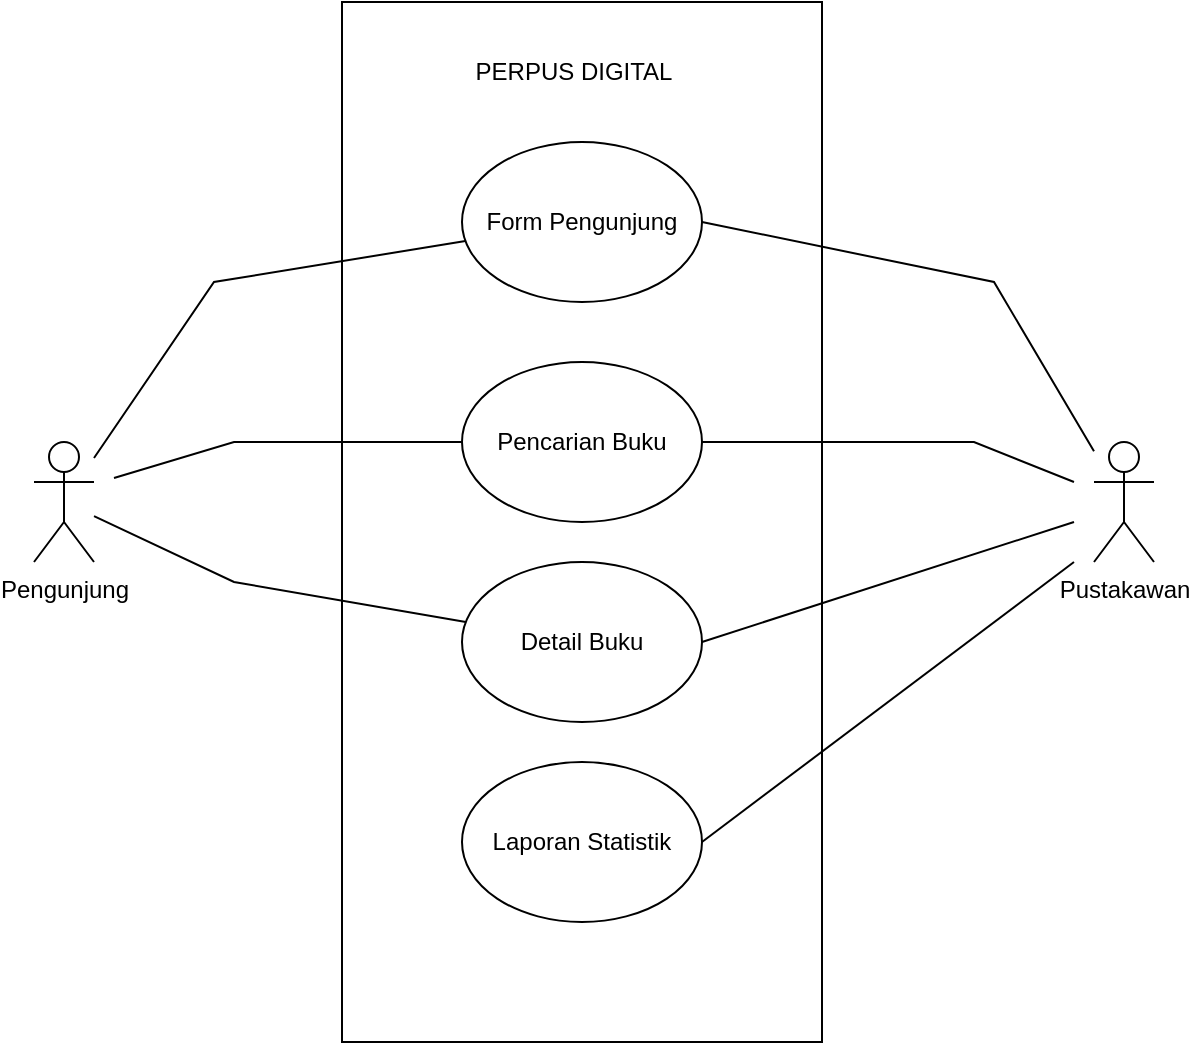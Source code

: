 <mxfile version="23.1.1" type="github">
  <diagram name="Page-1" id="Wi79J8BeK9dPmgo2jYjq">
    <mxGraphModel dx="1114" dy="600" grid="1" gridSize="10" guides="1" tooltips="1" connect="1" arrows="1" fold="1" page="1" pageScale="1" pageWidth="827" pageHeight="1169" math="0" shadow="0">
      <root>
        <mxCell id="0" />
        <mxCell id="1" parent="0" />
        <mxCell id="uiQMxK7Zm_on7CxGE4DX-2" value="" style="rounded=0;whiteSpace=wrap;html=1;" vertex="1" parent="1">
          <mxGeometry x="294" y="100" width="240" height="520" as="geometry" />
        </mxCell>
        <mxCell id="uiQMxK7Zm_on7CxGE4DX-3" value="Form Pengunjung" style="ellipse;whiteSpace=wrap;html=1;" vertex="1" parent="1">
          <mxGeometry x="354" y="170" width="120" height="80" as="geometry" />
        </mxCell>
        <mxCell id="uiQMxK7Zm_on7CxGE4DX-4" value="Pencarian Buku" style="ellipse;whiteSpace=wrap;html=1;" vertex="1" parent="1">
          <mxGeometry x="354" y="280" width="120" height="80" as="geometry" />
        </mxCell>
        <mxCell id="uiQMxK7Zm_on7CxGE4DX-5" value="Detail Buku" style="ellipse;whiteSpace=wrap;html=1;" vertex="1" parent="1">
          <mxGeometry x="354" y="380" width="120" height="80" as="geometry" />
        </mxCell>
        <mxCell id="uiQMxK7Zm_on7CxGE4DX-6" value="Laporan Statistik" style="ellipse;whiteSpace=wrap;html=1;" vertex="1" parent="1">
          <mxGeometry x="354" y="480" width="120" height="80" as="geometry" />
        </mxCell>
        <mxCell id="uiQMxK7Zm_on7CxGE4DX-8" value="PERPUS DIGITAL" style="text;html=1;strokeColor=none;fillColor=none;align=center;verticalAlign=middle;whiteSpace=wrap;rounded=0;" vertex="1" parent="1">
          <mxGeometry x="345" y="120" width="130" height="30" as="geometry" />
        </mxCell>
        <mxCell id="uiQMxK7Zm_on7CxGE4DX-9" value="Pustakawan" style="shape=umlActor;verticalLabelPosition=bottom;verticalAlign=top;html=1;outlineConnect=0;" vertex="1" parent="1">
          <mxGeometry x="670" y="320" width="30" height="60" as="geometry" />
        </mxCell>
        <mxCell id="uiQMxK7Zm_on7CxGE4DX-10" value="Pengunjung" style="shape=umlActor;verticalLabelPosition=bottom;verticalAlign=top;html=1;outlineConnect=0;" vertex="1" parent="1">
          <mxGeometry x="140" y="320" width="30" height="60" as="geometry" />
        </mxCell>
        <mxCell id="uiQMxK7Zm_on7CxGE4DX-12" value="" style="endArrow=none;html=1;rounded=0;" edge="1" parent="1" source="uiQMxK7Zm_on7CxGE4DX-10" target="uiQMxK7Zm_on7CxGE4DX-3">
          <mxGeometry width="50" height="50" relative="1" as="geometry">
            <mxPoint x="390" y="420" as="sourcePoint" />
            <mxPoint x="440" y="370" as="targetPoint" />
            <Array as="points">
              <mxPoint x="230" y="240" />
            </Array>
          </mxGeometry>
        </mxCell>
        <mxCell id="uiQMxK7Zm_on7CxGE4DX-13" value="" style="endArrow=none;html=1;rounded=0;" edge="1" parent="1" target="uiQMxK7Zm_on7CxGE4DX-4">
          <mxGeometry width="50" height="50" relative="1" as="geometry">
            <mxPoint x="180" y="338" as="sourcePoint" />
            <mxPoint x="366" y="230" as="targetPoint" />
            <Array as="points">
              <mxPoint x="240" y="320" />
            </Array>
          </mxGeometry>
        </mxCell>
        <mxCell id="uiQMxK7Zm_on7CxGE4DX-14" value="" style="endArrow=none;html=1;rounded=0;" edge="1" parent="1" source="uiQMxK7Zm_on7CxGE4DX-10" target="uiQMxK7Zm_on7CxGE4DX-5">
          <mxGeometry width="50" height="50" relative="1" as="geometry">
            <mxPoint x="190" y="360" as="sourcePoint" />
            <mxPoint x="364" y="330" as="targetPoint" />
            <Array as="points">
              <mxPoint x="240" y="390" />
            </Array>
          </mxGeometry>
        </mxCell>
        <mxCell id="uiQMxK7Zm_on7CxGE4DX-15" value="" style="endArrow=none;html=1;rounded=0;entryX=1;entryY=0.5;entryDx=0;entryDy=0;" edge="1" parent="1" source="uiQMxK7Zm_on7CxGE4DX-9" target="uiQMxK7Zm_on7CxGE4DX-3">
          <mxGeometry width="50" height="50" relative="1" as="geometry">
            <mxPoint x="180" y="338" as="sourcePoint" />
            <mxPoint x="366" y="230" as="targetPoint" />
            <Array as="points">
              <mxPoint x="620" y="240" />
            </Array>
          </mxGeometry>
        </mxCell>
        <mxCell id="uiQMxK7Zm_on7CxGE4DX-16" value="" style="endArrow=none;html=1;rounded=0;" edge="1" parent="1" target="uiQMxK7Zm_on7CxGE4DX-4">
          <mxGeometry width="50" height="50" relative="1" as="geometry">
            <mxPoint x="660" y="340" as="sourcePoint" />
            <mxPoint x="484" y="220" as="targetPoint" />
            <Array as="points">
              <mxPoint x="610" y="320" />
            </Array>
          </mxGeometry>
        </mxCell>
        <mxCell id="uiQMxK7Zm_on7CxGE4DX-17" value="" style="endArrow=none;html=1;rounded=0;entryX=1;entryY=0.5;entryDx=0;entryDy=0;" edge="1" parent="1" target="uiQMxK7Zm_on7CxGE4DX-5">
          <mxGeometry width="50" height="50" relative="1" as="geometry">
            <mxPoint x="660" y="360" as="sourcePoint" />
            <mxPoint x="484" y="330" as="targetPoint" />
            <Array as="points" />
          </mxGeometry>
        </mxCell>
        <mxCell id="uiQMxK7Zm_on7CxGE4DX-18" value="" style="endArrow=none;html=1;rounded=0;entryX=1;entryY=0.5;entryDx=0;entryDy=0;" edge="1" parent="1" target="uiQMxK7Zm_on7CxGE4DX-6">
          <mxGeometry width="50" height="50" relative="1" as="geometry">
            <mxPoint x="660" y="380" as="sourcePoint" />
            <mxPoint x="484" y="430" as="targetPoint" />
            <Array as="points" />
          </mxGeometry>
        </mxCell>
      </root>
    </mxGraphModel>
  </diagram>
</mxfile>
